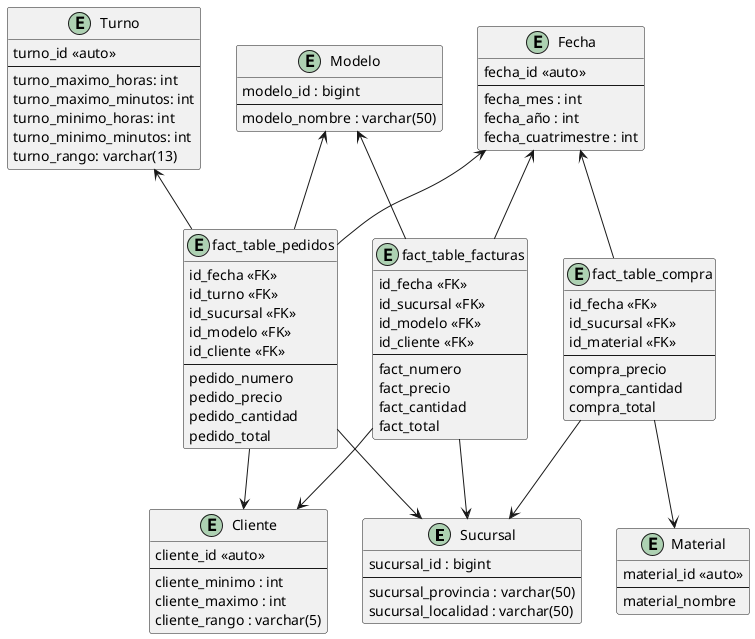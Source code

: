 @startuml BI
hide methods

entity Sucursal {
    sucursal_id : bigint
    --
    sucursal_provincia : varchar(50)
    sucursal_localidad : varchar(50)
}

entity Cliente {
    cliente_id <<auto>>
    --
    cliente_minimo : int
    cliente_maximo : int
    cliente_rango : varchar(5)
}

entity Modelo {
    modelo_id : bigint
    --
    modelo_nombre : varchar(50)
}

entity Fecha {
    fecha_id <<auto>>
    --
    fecha_mes : int
    fecha_año : int
    fecha_cuatrimestre : int
}

entity Material {
    material_id <<auto>>
    --
    material_nombre
}

entity Turno {
    turno_id <<auto>>
    --
    turno_maximo_horas: int
    turno_maximo_minutos: int
    turno_minimo_horas: int
    turno_minimo_minutos: int
    turno_rango: varchar(13)
}

entity fact_table_facturas {
    id_fecha <<FK>>
    id_sucursal <<FK>>
    id_modelo <<FK>>
    id_cliente <<FK>>
    --
    fact_numero
    fact_precio
    fact_cantidad
    fact_total
}

entity fact_table_compra {
    id_fecha <<FK>>
    id_sucursal <<FK>>
    id_material <<FK>>
    --
    compra_precio
    compra_cantidad
    compra_total
}

entity fact_table_pedidos {
    id_fecha <<FK>>
    id_turno <<FK>>
    id_sucursal <<FK>>
    id_modelo <<FK>>
    id_cliente <<FK>>
    --
    pedido_numero
    pedido_precio
    pedido_cantidad
    pedido_total
}

fact_table_facturas --> Cliente
fact_table_facturas --> Sucursal
Fecha <-- fact_table_facturas
Modelo <-- fact_table_facturas

Fecha <-- fact_table_compra
fact_table_compra --> Sucursal
fact_table_compra --> Material

fact_table_pedidos --> Cliente
fact_table_pedidos --> Sucursal
Fecha <-- fact_table_pedidos
Modelo <-- fact_table_pedidos
Turno <-- fact_table_pedidos




@enduml